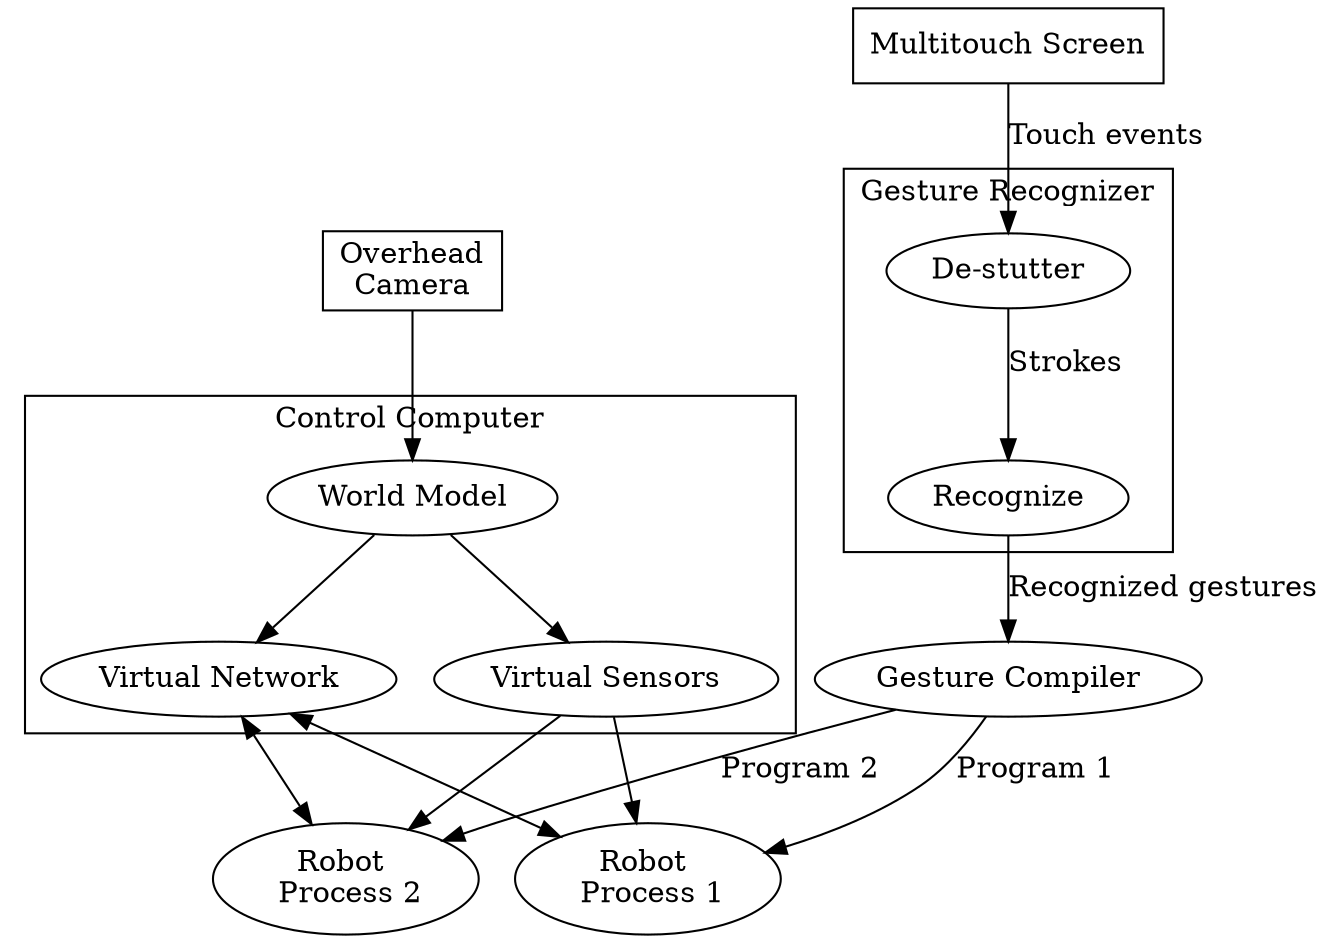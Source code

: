 digraph FullSystem{

	subgraph clustergesture_rec{
		destutter[label="De-stutter"];
		recognize[label="Recognize"];
		destutter -> recognize [label="Strokes"];
		label="Gesture Recognizer";
		shape=box;
	}

	subgraph clusterComp {
		concentrate=true;
		label="Control Computer";
		vrSense [label="Virtual Sensors"];
		vrNet [label="Virtual Network"];
		worldModel [label="World Model"];
		worldModel -> vrSense;
		worldModel -> vrNet;
		
	}

	camera[label=<Overhead<br/>Camera>;shape=box;]
	camera->worldModel;

	multitouch [label="Multitouch Screen", shape=box];	 
	compiler [label="Gesture Compiler"];
	rp1 [label=<Robot <br/> Process 1>];
	rp2 [label=<Robot <br/> Process 2>];
	

	multitouch -> destutter [label="Touch events"];
	
	recognize -> compiler [label="Recognized gestures"];
	compiler -> rp1 [label="Program 1"];
	compiler -> rp2 [label="Program 2"];
	
	vrNet -> {rp1, rp2} [dir="both";];
	vrSense -> {rp1, rp2};

}